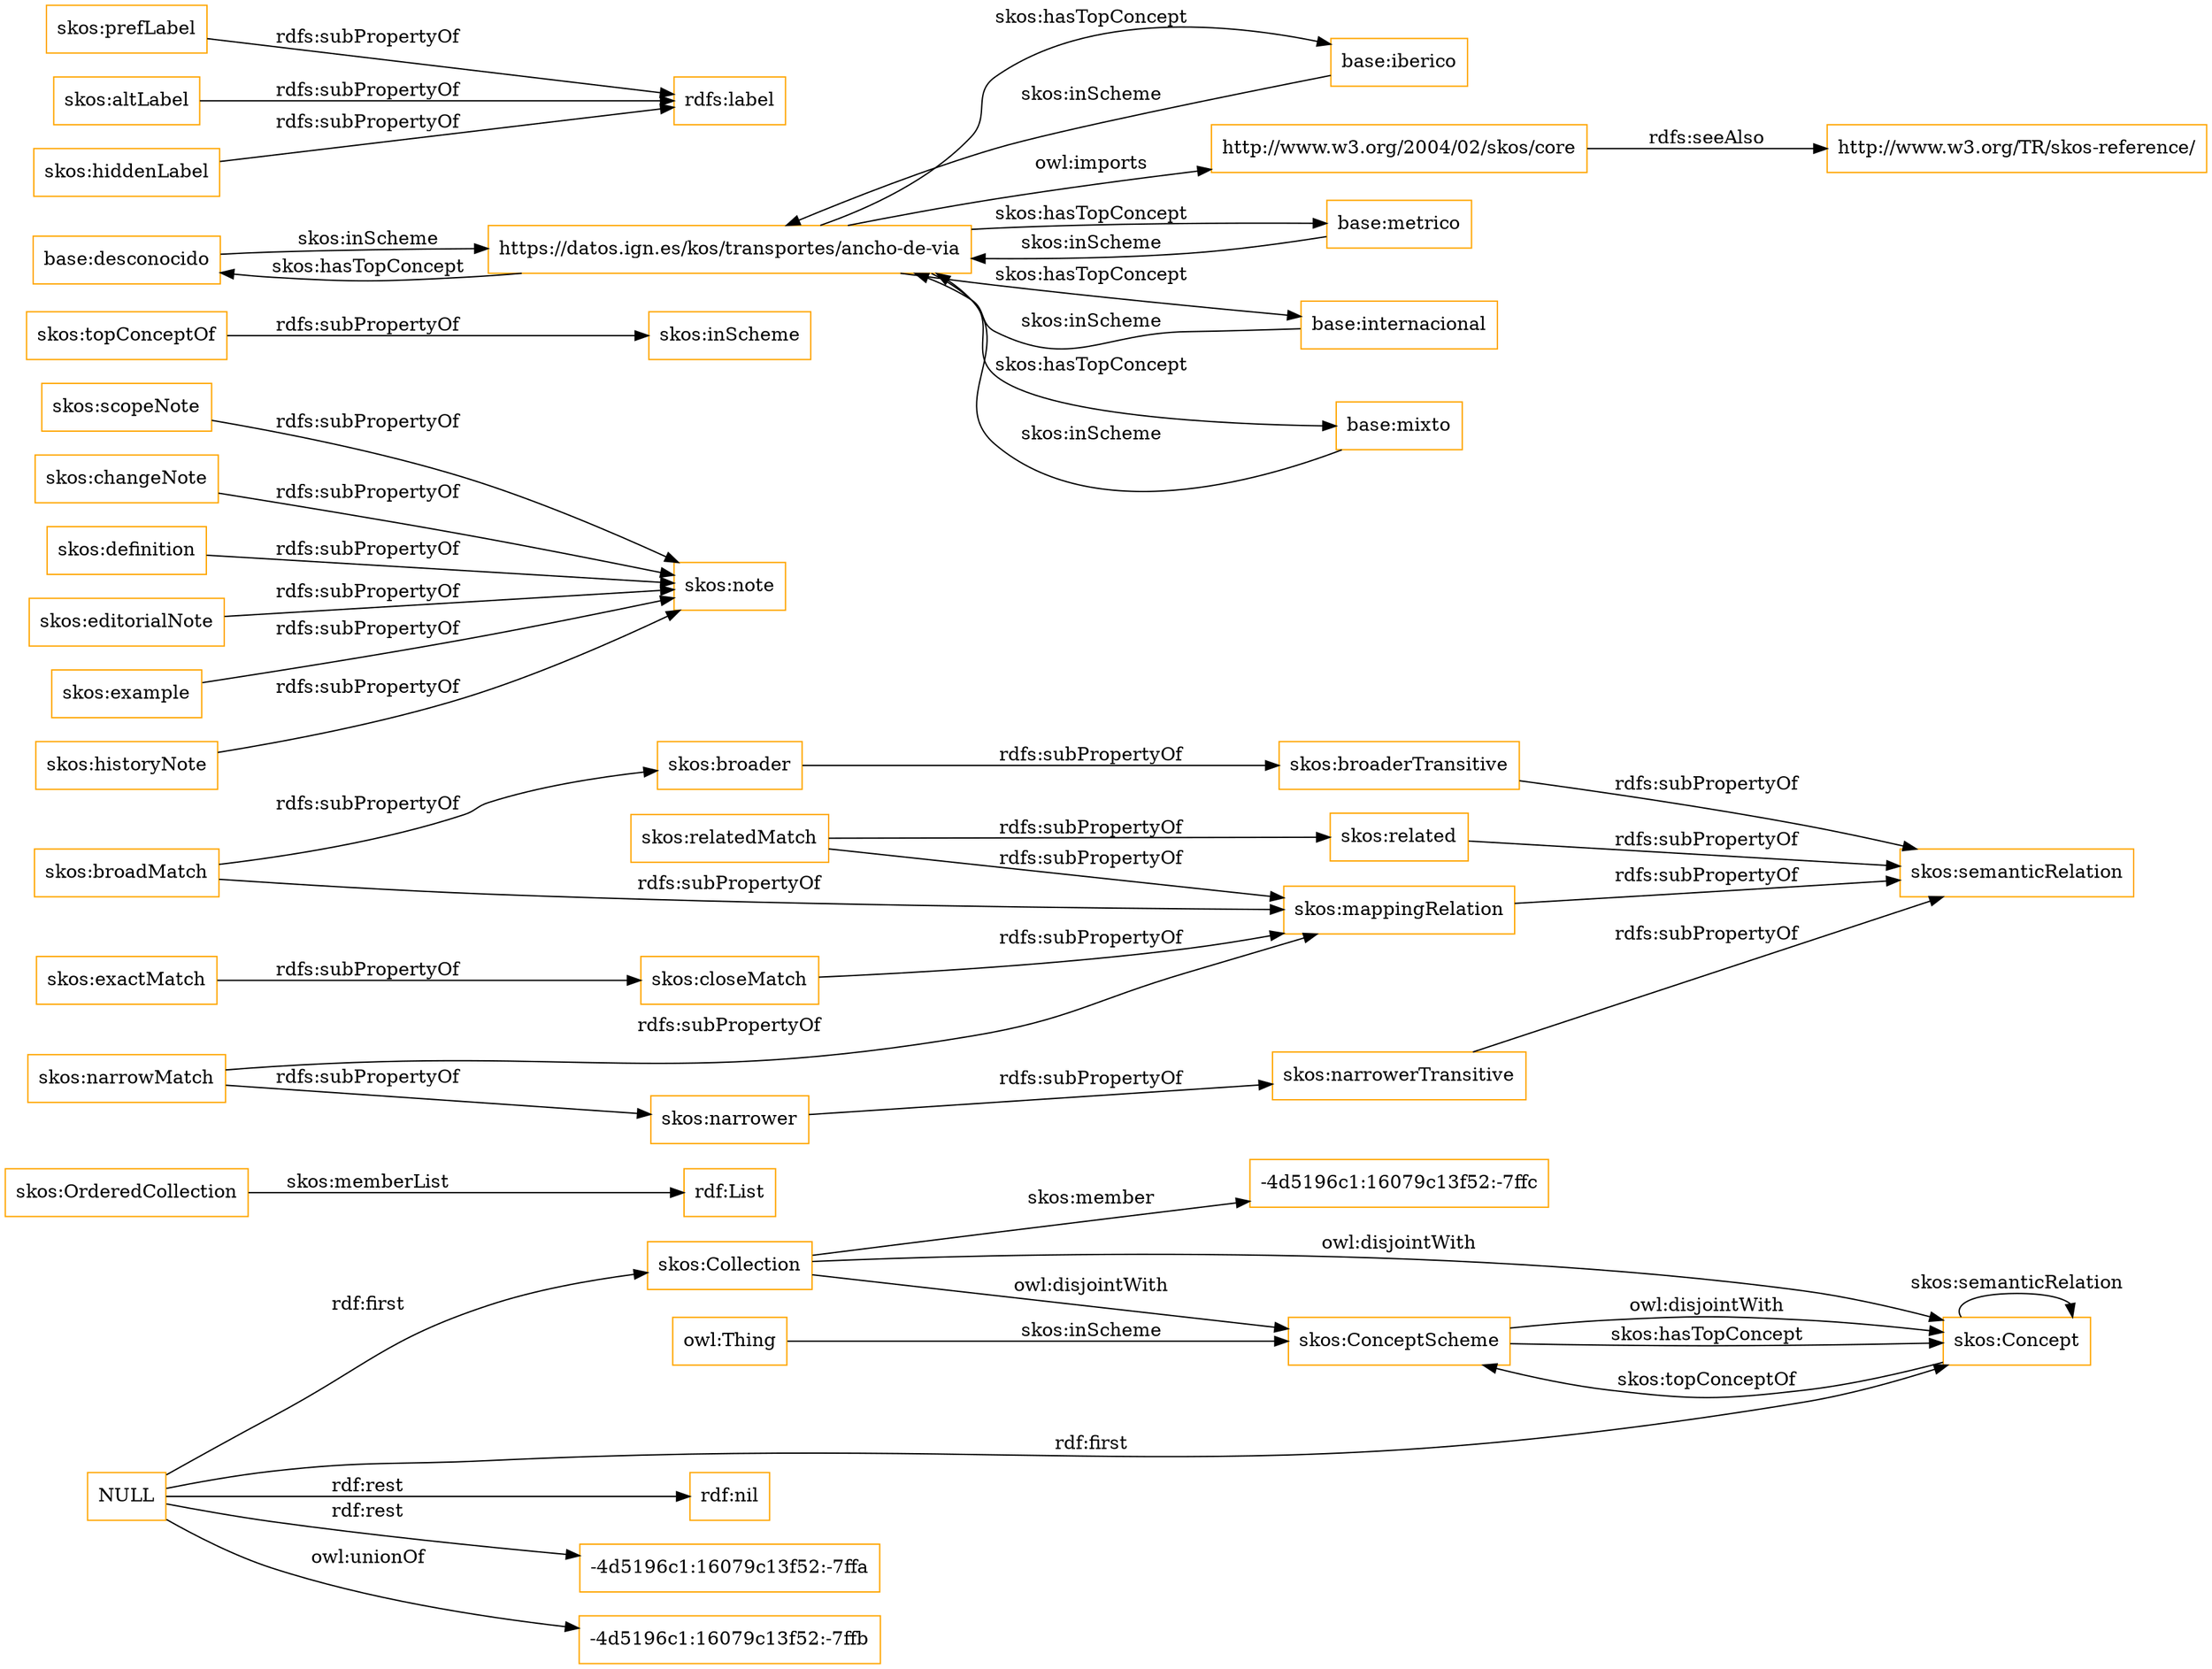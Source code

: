 digraph ar2dtool_diagram { 
rankdir=LR;
size="1501"
node [shape = rectangle, color="orange"]; "-4d5196c1:16079c13f52:-7ffc" "skos:OrderedCollection" "skos:Collection" "skos:ConceptScheme" "skos:Concept" ; /*classes style*/
	"skos:narrowerTransitive" -> "skos:semanticRelation" [ label = "rdfs:subPropertyOf" ];
	"skos:scopeNote" -> "skos:note" [ label = "rdfs:subPropertyOf" ];
	"skos:closeMatch" -> "skos:mappingRelation" [ label = "rdfs:subPropertyOf" ];
	"skos:ConceptScheme" -> "skos:Concept" [ label = "owl:disjointWith" ];
	"skos:broadMatch" -> "skos:broader" [ label = "rdfs:subPropertyOf" ];
	"skos:broadMatch" -> "skos:mappingRelation" [ label = "rdfs:subPropertyOf" ];
	"skos:relatedMatch" -> "skos:related" [ label = "rdfs:subPropertyOf" ];
	"skos:relatedMatch" -> "skos:mappingRelation" [ label = "rdfs:subPropertyOf" ];
	"skos:topConceptOf" -> "skos:inScheme" [ label = "rdfs:subPropertyOf" ];
	"skos:related" -> "skos:semanticRelation" [ label = "rdfs:subPropertyOf" ];
	"base:desconocido" -> "https://datos.ign.es/kos/transportes/ancho-de-via" [ label = "skos:inScheme" ];
	"https://datos.ign.es/kos/transportes/ancho-de-via" -> "base:iberico" [ label = "skos:hasTopConcept" ];
	"https://datos.ign.es/kos/transportes/ancho-de-via" -> "http://www.w3.org/2004/02/skos/core" [ label = "owl:imports" ];
	"https://datos.ign.es/kos/transportes/ancho-de-via" -> "base:metrico" [ label = "skos:hasTopConcept" ];
	"https://datos.ign.es/kos/transportes/ancho-de-via" -> "base:internacional" [ label = "skos:hasTopConcept" ];
	"https://datos.ign.es/kos/transportes/ancho-de-via" -> "base:desconocido" [ label = "skos:hasTopConcept" ];
	"https://datos.ign.es/kos/transportes/ancho-de-via" -> "base:mixto" [ label = "skos:hasTopConcept" ];
	"skos:changeNote" -> "skos:note" [ label = "rdfs:subPropertyOf" ];
	"skos:definition" -> "skos:note" [ label = "rdfs:subPropertyOf" ];
	"skos:editorialNote" -> "skos:note" [ label = "rdfs:subPropertyOf" ];
	"skos:example" -> "skos:note" [ label = "rdfs:subPropertyOf" ];
	"skos:historyNote" -> "skos:note" [ label = "rdfs:subPropertyOf" ];
	"skos:exactMatch" -> "skos:closeMatch" [ label = "rdfs:subPropertyOf" ];
	"skos:prefLabel" -> "rdfs:label" [ label = "rdfs:subPropertyOf" ];
	"skos:altLabel" -> "rdfs:label" [ label = "rdfs:subPropertyOf" ];
	"base:mixto" -> "https://datos.ign.es/kos/transportes/ancho-de-via" [ label = "skos:inScheme" ];
	"skos:broaderTransitive" -> "skos:semanticRelation" [ label = "rdfs:subPropertyOf" ];
	"base:internacional" -> "https://datos.ign.es/kos/transportes/ancho-de-via" [ label = "skos:inScheme" ];
	"skos:broader" -> "skos:broaderTransitive" [ label = "rdfs:subPropertyOf" ];
	"skos:mappingRelation" -> "skos:semanticRelation" [ label = "rdfs:subPropertyOf" ];
	"base:metrico" -> "https://datos.ign.es/kos/transportes/ancho-de-via" [ label = "skos:inScheme" ];
	"base:iberico" -> "https://datos.ign.es/kos/transportes/ancho-de-via" [ label = "skos:inScheme" ];
	"skos:hiddenLabel" -> "rdfs:label" [ label = "rdfs:subPropertyOf" ];
	"http://www.w3.org/2004/02/skos/core" -> "http://www.w3.org/TR/skos-reference/" [ label = "rdfs:seeAlso" ];
	"skos:Collection" -> "skos:ConceptScheme" [ label = "owl:disjointWith" ];
	"skos:Collection" -> "skos:Concept" [ label = "owl:disjointWith" ];
	"skos:narrowMatch" -> "skos:narrower" [ label = "rdfs:subPropertyOf" ];
	"skos:narrowMatch" -> "skos:mappingRelation" [ label = "rdfs:subPropertyOf" ];
	"skos:narrower" -> "skos:narrowerTransitive" [ label = "rdfs:subPropertyOf" ];
	"NULL" -> "rdf:nil" [ label = "rdf:rest" ];
	"NULL" -> "skos:Collection" [ label = "rdf:first" ];
	"NULL" -> "-4d5196c1:16079c13f52:-7ffa" [ label = "rdf:rest" ];
	"NULL" -> "skos:Concept" [ label = "rdf:first" ];
	"NULL" -> "-4d5196c1:16079c13f52:-7ffb" [ label = "owl:unionOf" ];
	"skos:OrderedCollection" -> "rdf:List" [ label = "skos:memberList" ];
	"skos:Concept" -> "skos:ConceptScheme" [ label = "skos:topConceptOf" ];
	"skos:Concept" -> "skos:Concept" [ label = "skos:semanticRelation" ];
	"skos:Collection" -> "-4d5196c1:16079c13f52:-7ffc" [ label = "skos:member" ];
	"skos:ConceptScheme" -> "skos:Concept" [ label = "skos:hasTopConcept" ];
	"owl:Thing" -> "skos:ConceptScheme" [ label = "skos:inScheme" ];

}
